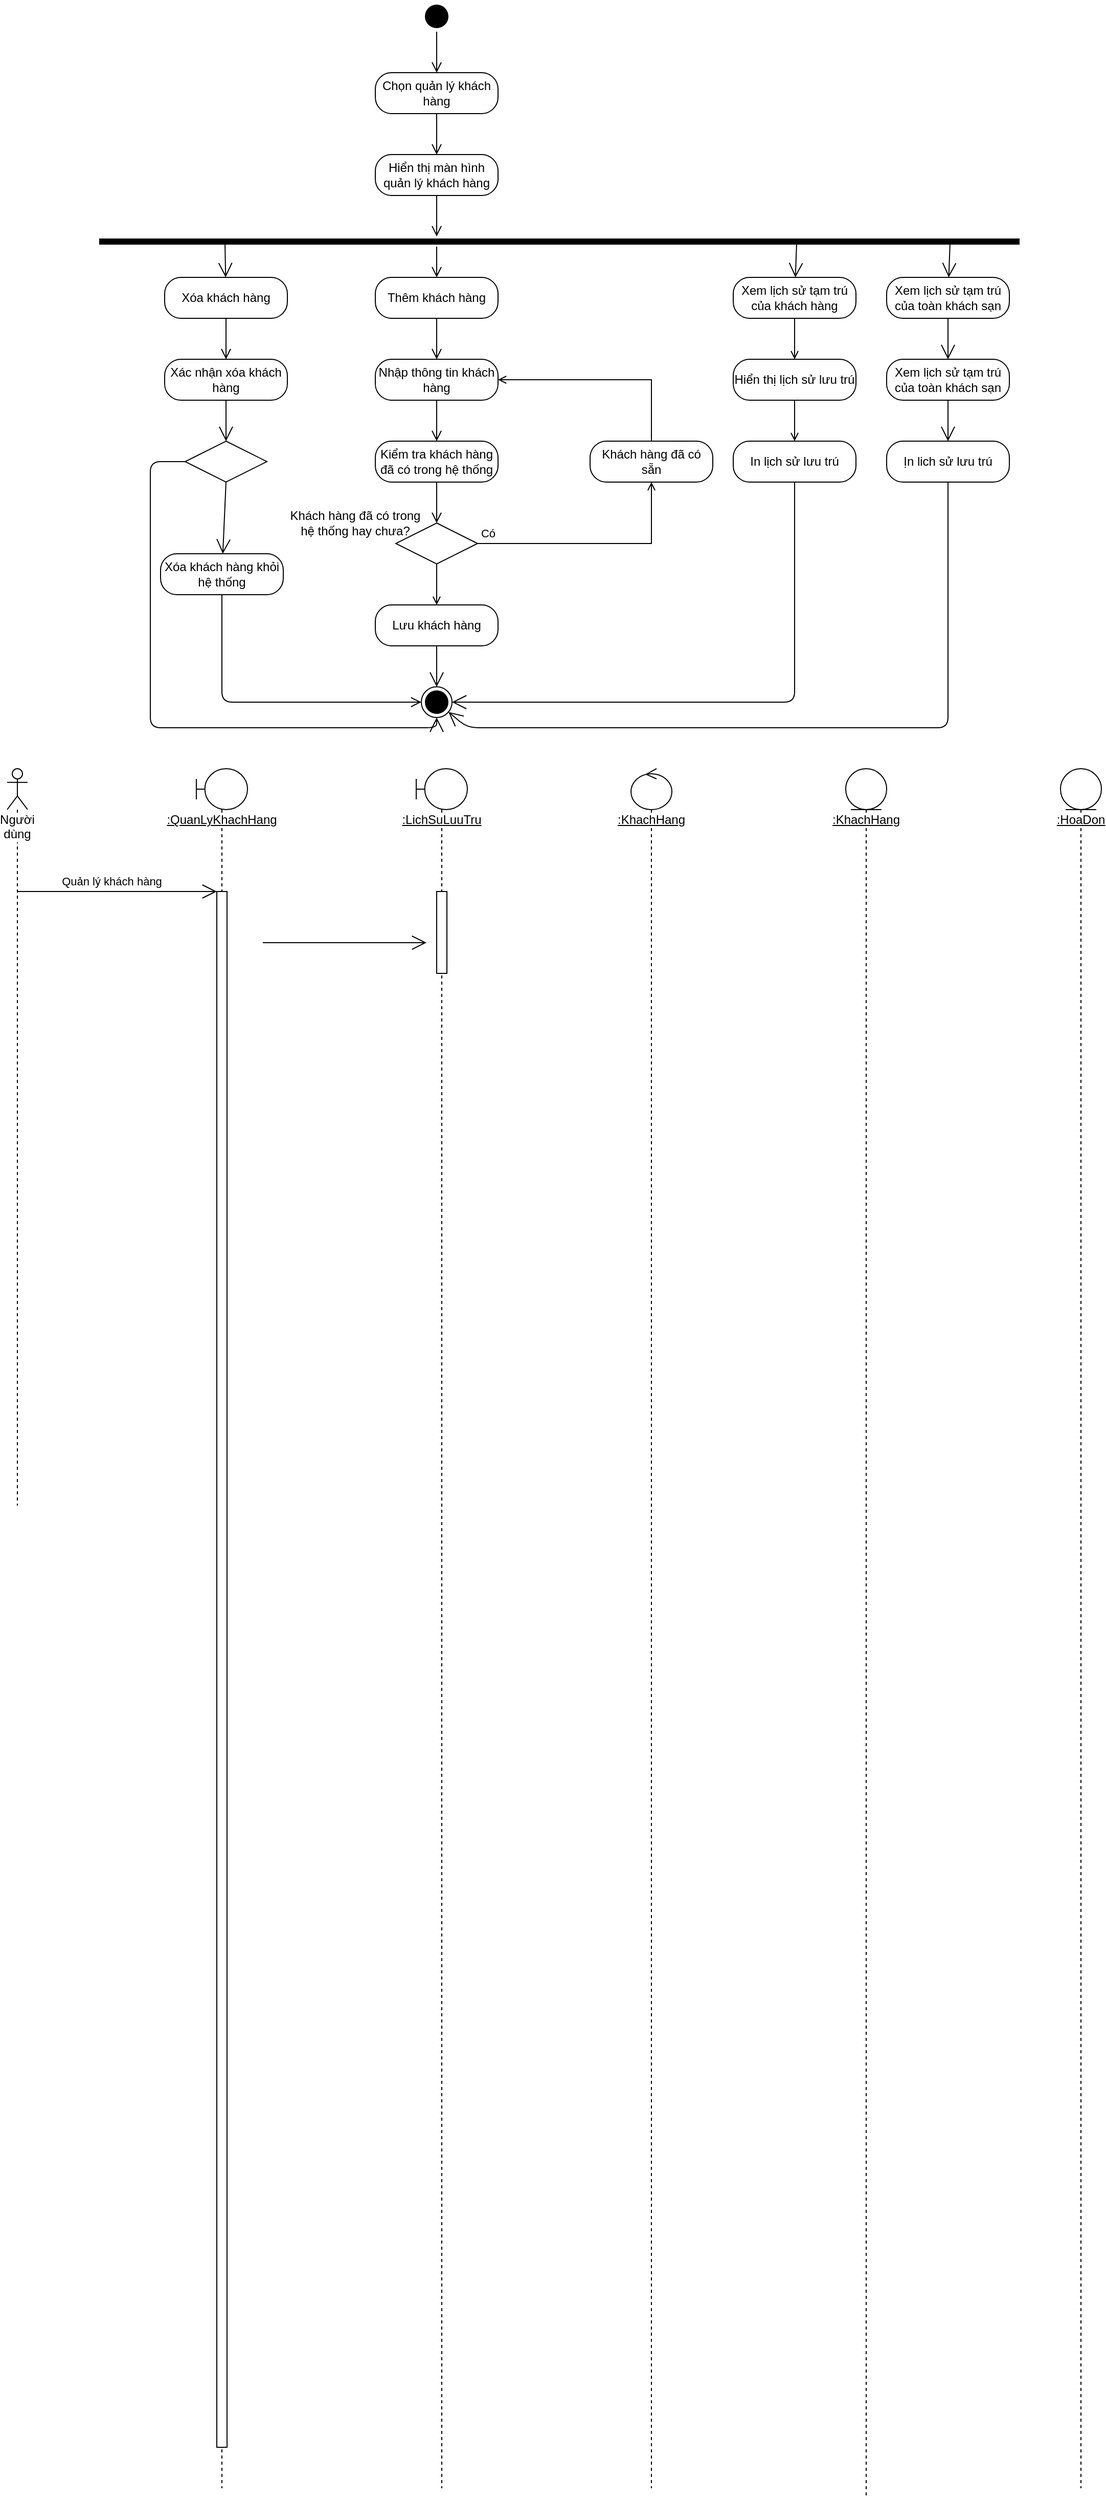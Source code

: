 <mxfile version="13.9.8" type="github">
  <diagram id="8TcdJ06bL4BQySNWVRu1" name="Page-1">
    <mxGraphModel dx="870" dy="1694" grid="1" gridSize="10" guides="1" tooltips="1" connect="1" arrows="1" fold="1" page="1" pageScale="1" pageWidth="850" pageHeight="1100" math="0" shadow="0">
      <root>
        <mxCell id="0" />
        <mxCell id="1" parent="0" />
        <mxCell id="poIl2KHi6eJKHSj6FBA4-1" value="Chọn quản lý khách hàng" style="rounded=1;whiteSpace=wrap;html=1;arcSize=40;fontColor=#000000;fillColor=#FFFFFF;" vertex="1" parent="1">
          <mxGeometry x="390" y="40" width="120" height="40" as="geometry" />
        </mxCell>
        <mxCell id="poIl2KHi6eJKHSj6FBA4-2" value="" style="edgeStyle=orthogonalEdgeStyle;html=1;verticalAlign=bottom;endArrow=open;endSize=8;" edge="1" source="poIl2KHi6eJKHSj6FBA4-1" parent="1" target="poIl2KHi6eJKHSj6FBA4-3">
          <mxGeometry relative="1" as="geometry">
            <mxPoint x="450" y="140" as="targetPoint" />
          </mxGeometry>
        </mxCell>
        <mxCell id="poIl2KHi6eJKHSj6FBA4-3" value="Hiển thị màn hình quản lý khách hàng" style="rounded=1;whiteSpace=wrap;html=1;arcSize=40;fontColor=#000000;fillColor=#FFFFFF;" vertex="1" parent="1">
          <mxGeometry x="390" y="120" width="120" height="40" as="geometry" />
        </mxCell>
        <mxCell id="poIl2KHi6eJKHSj6FBA4-4" value="" style="edgeStyle=orthogonalEdgeStyle;html=1;verticalAlign=bottom;endArrow=open;endSize=8;" edge="1" source="poIl2KHi6eJKHSj6FBA4-3" parent="1" target="poIl2KHi6eJKHSj6FBA4-9">
          <mxGeometry relative="1" as="geometry">
            <mxPoint x="450" y="210" as="targetPoint" />
            <Array as="points">
              <mxPoint x="450" y="190" />
              <mxPoint x="450" y="190" />
            </Array>
          </mxGeometry>
        </mxCell>
        <mxCell id="poIl2KHi6eJKHSj6FBA4-5" value="Nhập thông tin khách hàng" style="rounded=1;whiteSpace=wrap;html=1;arcSize=40;fontColor=#000000;fillColor=#FFFFFF;" vertex="1" parent="1">
          <mxGeometry x="390" y="320" width="120" height="40" as="geometry" />
        </mxCell>
        <mxCell id="poIl2KHi6eJKHSj6FBA4-6" value="" style="edgeStyle=orthogonalEdgeStyle;html=1;verticalAlign=bottom;endArrow=open;endSize=8;" edge="1" source="poIl2KHi6eJKHSj6FBA4-5" parent="1" target="poIl2KHi6eJKHSj6FBA4-7">
          <mxGeometry relative="1" as="geometry">
            <mxPoint x="450" y="460" as="targetPoint" />
          </mxGeometry>
        </mxCell>
        <mxCell id="poIl2KHi6eJKHSj6FBA4-7" value="Kiểm tra khách hàng đã có trong hệ thống" style="rounded=1;whiteSpace=wrap;html=1;arcSize=40;fontColor=#000000;fillColor=#FFFFFF;" vertex="1" parent="1">
          <mxGeometry x="390" y="400" width="120" height="40" as="geometry" />
        </mxCell>
        <mxCell id="poIl2KHi6eJKHSj6FBA4-8" value="" style="edgeStyle=orthogonalEdgeStyle;html=1;verticalAlign=bottom;endArrow=open;endSize=8;entryX=0.5;entryY=0;entryDx=0;entryDy=0;" edge="1" source="poIl2KHi6eJKHSj6FBA4-7" parent="1" target="poIl2KHi6eJKHSj6FBA4-15">
          <mxGeometry relative="1" as="geometry">
            <mxPoint x="450" y="500" as="targetPoint" />
          </mxGeometry>
        </mxCell>
        <mxCell id="poIl2KHi6eJKHSj6FBA4-9" value="" style="shape=line;html=1;strokeWidth=6;" vertex="1" parent="1">
          <mxGeometry x="120" y="200" width="900" height="10" as="geometry" />
        </mxCell>
        <mxCell id="poIl2KHi6eJKHSj6FBA4-10" value="" style="edgeStyle=orthogonalEdgeStyle;html=1;verticalAlign=bottom;endArrow=open;endSize=8;" edge="1" source="poIl2KHi6eJKHSj6FBA4-9" parent="1">
          <mxGeometry relative="1" as="geometry">
            <mxPoint x="450" y="240" as="targetPoint" />
            <Array as="points">
              <mxPoint x="450" y="210" />
              <mxPoint x="450" y="210" />
            </Array>
          </mxGeometry>
        </mxCell>
        <mxCell id="poIl2KHi6eJKHSj6FBA4-13" value="Thêm khách hàng" style="rounded=1;whiteSpace=wrap;html=1;arcSize=40;fontColor=#000000;fillColor=#FFFFFF;" vertex="1" parent="1">
          <mxGeometry x="390" y="240" width="120" height="40" as="geometry" />
        </mxCell>
        <mxCell id="poIl2KHi6eJKHSj6FBA4-14" value="" style="edgeStyle=orthogonalEdgeStyle;html=1;verticalAlign=bottom;endArrow=open;endSize=8;" edge="1" source="poIl2KHi6eJKHSj6FBA4-13" parent="1" target="poIl2KHi6eJKHSj6FBA4-5">
          <mxGeometry relative="1" as="geometry">
            <mxPoint x="450" y="340" as="targetPoint" />
          </mxGeometry>
        </mxCell>
        <mxCell id="poIl2KHi6eJKHSj6FBA4-17" style="edgeStyle=orthogonalEdgeStyle;rounded=0;orthogonalLoop=1;jettySize=auto;html=1;entryX=0.5;entryY=1;entryDx=0;entryDy=0;endArrow=open;endFill=0;" edge="1" parent="1" source="poIl2KHi6eJKHSj6FBA4-15" target="poIl2KHi6eJKHSj6FBA4-18">
          <mxGeometry relative="1" as="geometry">
            <mxPoint x="710" y="420" as="targetPoint" />
            <Array as="points">
              <mxPoint x="660" y="500" />
            </Array>
          </mxGeometry>
        </mxCell>
        <mxCell id="poIl2KHi6eJKHSj6FBA4-22" value="Có" style="edgeLabel;html=1;align=center;verticalAlign=middle;resizable=0;points=[];rotation=0;" vertex="1" connectable="0" parent="poIl2KHi6eJKHSj6FBA4-17">
          <mxGeometry x="-0.765" y="-3" relative="1" as="geometry">
            <mxPoint x="-17" y="-13" as="offset" />
          </mxGeometry>
        </mxCell>
        <mxCell id="poIl2KHi6eJKHSj6FBA4-15" value="" style="rhombus;whiteSpace=wrap;html=1;" vertex="1" parent="1">
          <mxGeometry x="410" y="480" width="80" height="40" as="geometry" />
        </mxCell>
        <mxCell id="poIl2KHi6eJKHSj6FBA4-16" value="Khách hàng đã có trong&lt;br&gt;hệ thống hay chưa?" style="text;html=1;align=center;verticalAlign=middle;resizable=0;points=[];autosize=1;" vertex="1" parent="1">
          <mxGeometry x="300" y="465" width="140" height="30" as="geometry" />
        </mxCell>
        <mxCell id="poIl2KHi6eJKHSj6FBA4-19" style="edgeStyle=orthogonalEdgeStyle;rounded=0;orthogonalLoop=1;jettySize=auto;html=1;entryX=1;entryY=0.5;entryDx=0;entryDy=0;endArrow=open;endFill=0;" edge="1" parent="1" source="poIl2KHi6eJKHSj6FBA4-18" target="poIl2KHi6eJKHSj6FBA4-5">
          <mxGeometry relative="1" as="geometry">
            <Array as="points">
              <mxPoint x="660" y="340" />
            </Array>
          </mxGeometry>
        </mxCell>
        <mxCell id="poIl2KHi6eJKHSj6FBA4-18" value="Khách hàng đã có sẵn" style="rounded=1;whiteSpace=wrap;html=1;arcSize=40;fontColor=#000000;fillColor=#FFFFFF;" vertex="1" parent="1">
          <mxGeometry x="600" y="400" width="120" height="40" as="geometry" />
        </mxCell>
        <mxCell id="poIl2KHi6eJKHSj6FBA4-20" style="edgeStyle=orthogonalEdgeStyle;rounded=0;orthogonalLoop=1;jettySize=auto;html=1;exitX=0.5;exitY=1;exitDx=0;exitDy=0;" edge="1" parent="1" source="poIl2KHi6eJKHSj6FBA4-18" target="poIl2KHi6eJKHSj6FBA4-18">
          <mxGeometry relative="1" as="geometry" />
        </mxCell>
        <mxCell id="poIl2KHi6eJKHSj6FBA4-21" value="Lưu khách hàng" style="rounded=1;whiteSpace=wrap;html=1;arcSize=40;fontColor=#000000;fillColor=#FFFFFF;" vertex="1" parent="1">
          <mxGeometry x="390" y="560" width="120" height="40" as="geometry" />
        </mxCell>
        <mxCell id="poIl2KHi6eJKHSj6FBA4-23" value="" style="endArrow=open;html=1;exitX=0.5;exitY=1;exitDx=0;exitDy=0;entryX=0.5;entryY=0;entryDx=0;entryDy=0;endFill=0;" edge="1" parent="1" source="poIl2KHi6eJKHSj6FBA4-15" target="poIl2KHi6eJKHSj6FBA4-21">
          <mxGeometry width="50" height="50" relative="1" as="geometry">
            <mxPoint x="760" y="610" as="sourcePoint" />
            <mxPoint x="810" y="560" as="targetPoint" />
          </mxGeometry>
        </mxCell>
        <mxCell id="poIl2KHi6eJKHSj6FBA4-24" value="" style="ellipse;html=1;shape=endState;fillColor=#000000;" vertex="1" parent="1">
          <mxGeometry x="435" y="640" width="30" height="30" as="geometry" />
        </mxCell>
        <mxCell id="poIl2KHi6eJKHSj6FBA4-25" value="" style="endArrow=open;endFill=1;endSize=12;html=1;exitX=0.5;exitY=1;exitDx=0;exitDy=0;" edge="1" parent="1" source="poIl2KHi6eJKHSj6FBA4-21" target="poIl2KHi6eJKHSj6FBA4-24">
          <mxGeometry width="160" relative="1" as="geometry">
            <mxPoint x="550" y="710" as="sourcePoint" />
            <mxPoint x="710" y="710" as="targetPoint" />
          </mxGeometry>
        </mxCell>
        <mxCell id="poIl2KHi6eJKHSj6FBA4-26" value="Xóa khách hàng" style="rounded=1;whiteSpace=wrap;html=1;arcSize=40;fontColor=#000000;fillColor=#FFFFFF;" vertex="1" parent="1">
          <mxGeometry x="184" y="240" width="120" height="40" as="geometry" />
        </mxCell>
        <mxCell id="poIl2KHi6eJKHSj6FBA4-27" value="" style="edgeStyle=orthogonalEdgeStyle;html=1;verticalAlign=bottom;endArrow=open;endSize=8;" edge="1" source="poIl2KHi6eJKHSj6FBA4-26" parent="1">
          <mxGeometry relative="1" as="geometry">
            <mxPoint x="244" y="320" as="targetPoint" />
          </mxGeometry>
        </mxCell>
        <mxCell id="poIl2KHi6eJKHSj6FBA4-28" value="" style="endArrow=open;endFill=1;endSize=12;html=1;" edge="1" parent="1" target="poIl2KHi6eJKHSj6FBA4-26">
          <mxGeometry width="160" relative="1" as="geometry">
            <mxPoint x="243" y="206" as="sourcePoint" />
            <mxPoint x="330" y="450" as="targetPoint" />
          </mxGeometry>
        </mxCell>
        <mxCell id="poIl2KHi6eJKHSj6FBA4-29" value="Xác nhận xóa khách hàng" style="rounded=1;whiteSpace=wrap;html=1;arcSize=40;fontColor=#000000;fillColor=#FFFFFF;" vertex="1" parent="1">
          <mxGeometry x="184" y="320" width="120" height="40" as="geometry" />
        </mxCell>
        <mxCell id="poIl2KHi6eJKHSj6FBA4-30" value="" style="endArrow=open;endFill=1;endSize=12;html=1;exitX=0.5;exitY=1;exitDx=0;exitDy=0;entryX=0.5;entryY=0;entryDx=0;entryDy=0;" edge="1" parent="1" source="poIl2KHi6eJKHSj6FBA4-29" target="poIl2KHi6eJKHSj6FBA4-31">
          <mxGeometry width="160" relative="1" as="geometry">
            <mxPoint x="210" y="500" as="sourcePoint" />
            <mxPoint x="244" y="400" as="targetPoint" />
          </mxGeometry>
        </mxCell>
        <mxCell id="poIl2KHi6eJKHSj6FBA4-31" value="" style="rhombus;whiteSpace=wrap;html=1;" vertex="1" parent="1">
          <mxGeometry x="204" y="400" width="80" height="40" as="geometry" />
        </mxCell>
        <mxCell id="poIl2KHi6eJKHSj6FBA4-32" value="" style="endArrow=open;endFill=1;endSize=12;html=1;exitX=0;exitY=0.5;exitDx=0;exitDy=0;entryX=0.5;entryY=1;entryDx=0;entryDy=0;" edge="1" parent="1" source="poIl2KHi6eJKHSj6FBA4-31" target="poIl2KHi6eJKHSj6FBA4-24">
          <mxGeometry width="160" relative="1" as="geometry">
            <mxPoint x="80" y="520" as="sourcePoint" />
            <mxPoint x="50" y="540" as="targetPoint" />
            <Array as="points">
              <mxPoint x="170" y="420" />
              <mxPoint x="170" y="680" />
              <mxPoint x="450" y="680" />
            </Array>
          </mxGeometry>
        </mxCell>
        <mxCell id="poIl2KHi6eJKHSj6FBA4-33" value="Xóa khách hàng khỏi hệ thống" style="rounded=1;whiteSpace=wrap;html=1;arcSize=40;fontColor=#000000;fillColor=#FFFFFF;" vertex="1" parent="1">
          <mxGeometry x="180" y="510" width="120" height="40" as="geometry" />
        </mxCell>
        <mxCell id="poIl2KHi6eJKHSj6FBA4-34" value="" style="edgeStyle=orthogonalEdgeStyle;html=1;verticalAlign=bottom;endArrow=open;endSize=8;" edge="1" source="poIl2KHi6eJKHSj6FBA4-33" parent="1" target="poIl2KHi6eJKHSj6FBA4-24">
          <mxGeometry relative="1" as="geometry">
            <mxPoint x="170" y="610" as="targetPoint" />
            <Array as="points">
              <mxPoint x="240" y="655" />
            </Array>
          </mxGeometry>
        </mxCell>
        <mxCell id="poIl2KHi6eJKHSj6FBA4-35" value="" style="endArrow=open;endFill=1;endSize=12;html=1;exitX=0.5;exitY=1;exitDx=0;exitDy=0;" edge="1" parent="1" source="poIl2KHi6eJKHSj6FBA4-31" target="poIl2KHi6eJKHSj6FBA4-33">
          <mxGeometry width="160" relative="1" as="geometry">
            <mxPoint x="320" y="460" as="sourcePoint" />
            <mxPoint x="480" y="460" as="targetPoint" />
          </mxGeometry>
        </mxCell>
        <mxCell id="poIl2KHi6eJKHSj6FBA4-36" value="" style="endArrow=open;endFill=1;endSize=12;html=1;" edge="1" parent="1" target="poIl2KHi6eJKHSj6FBA4-37">
          <mxGeometry width="160" relative="1" as="geometry">
            <mxPoint x="802" y="207" as="sourcePoint" />
            <mxPoint x="817" y="240" as="targetPoint" />
          </mxGeometry>
        </mxCell>
        <mxCell id="poIl2KHi6eJKHSj6FBA4-39" style="edgeStyle=orthogonalEdgeStyle;rounded=0;orthogonalLoop=1;jettySize=auto;html=1;exitX=0.5;exitY=1;exitDx=0;exitDy=0;endArrow=open;endFill=0;" edge="1" parent="1" source="poIl2KHi6eJKHSj6FBA4-37" target="poIl2KHi6eJKHSj6FBA4-38">
          <mxGeometry relative="1" as="geometry">
            <mxPoint x="800" y="322.5" as="targetPoint" />
          </mxGeometry>
        </mxCell>
        <mxCell id="poIl2KHi6eJKHSj6FBA4-37" value="Xem lịch sử tạm trú của khách hàng" style="rounded=1;whiteSpace=wrap;html=1;arcSize=40;fontColor=#000000;fillColor=#FFFFFF;" vertex="1" parent="1">
          <mxGeometry x="740" y="240" width="120" height="40" as="geometry" />
        </mxCell>
        <mxCell id="poIl2KHi6eJKHSj6FBA4-43" style="edgeStyle=orthogonalEdgeStyle;rounded=0;orthogonalLoop=1;jettySize=auto;html=1;endArrow=open;endFill=0;" edge="1" parent="1" source="poIl2KHi6eJKHSj6FBA4-38" target="poIl2KHi6eJKHSj6FBA4-41">
          <mxGeometry relative="1" as="geometry" />
        </mxCell>
        <mxCell id="poIl2KHi6eJKHSj6FBA4-38" value="Hiển thị lịch sử lưu trú" style="rounded=1;whiteSpace=wrap;html=1;arcSize=40;fontColor=#000000;fillColor=#FFFFFF;" vertex="1" parent="1">
          <mxGeometry x="740" y="320" width="120" height="40" as="geometry" />
        </mxCell>
        <mxCell id="poIl2KHi6eJKHSj6FBA4-41" value="In lịch sử lưu trú" style="rounded=1;whiteSpace=wrap;html=1;arcSize=40;fontColor=#000000;fillColor=#FFFFFF;" vertex="1" parent="1">
          <mxGeometry x="740" y="400" width="120" height="40" as="geometry" />
        </mxCell>
        <mxCell id="poIl2KHi6eJKHSj6FBA4-44" value="" style="endArrow=open;endFill=1;endSize=12;html=1;exitX=0.5;exitY=1;exitDx=0;exitDy=0;" edge="1" parent="1" source="poIl2KHi6eJKHSj6FBA4-41" target="poIl2KHi6eJKHSj6FBA4-24">
          <mxGeometry width="160" relative="1" as="geometry">
            <mxPoint x="840" y="550" as="sourcePoint" />
            <mxPoint x="1000" y="550" as="targetPoint" />
            <Array as="points">
              <mxPoint x="800" y="655" />
            </Array>
          </mxGeometry>
        </mxCell>
        <mxCell id="poIl2KHi6eJKHSj6FBA4-45" value="Xem lịch sử tạm trú của toàn khách sạn" style="rounded=1;whiteSpace=wrap;html=1;arcSize=40;fontColor=#000000;fillColor=#FFFFFF;" vertex="1" parent="1">
          <mxGeometry x="890" y="240" width="120" height="40" as="geometry" />
        </mxCell>
        <mxCell id="poIl2KHi6eJKHSj6FBA4-46" value="" style="endArrow=open;endFill=1;endSize=12;html=1;" edge="1" parent="1" target="poIl2KHi6eJKHSj6FBA4-45">
          <mxGeometry width="160" relative="1" as="geometry">
            <mxPoint x="952" y="206" as="sourcePoint" />
            <mxPoint x="1090" y="410" as="targetPoint" />
          </mxGeometry>
        </mxCell>
        <mxCell id="poIl2KHi6eJKHSj6FBA4-47" value="Xem lịch sử tạm trú của toàn khách sạn" style="rounded=1;whiteSpace=wrap;html=1;arcSize=40;fontColor=#000000;fillColor=#FFFFFF;" vertex="1" parent="1">
          <mxGeometry x="890" y="320" width="120" height="40" as="geometry" />
        </mxCell>
        <mxCell id="poIl2KHi6eJKHSj6FBA4-48" value="" style="endArrow=open;endFill=1;endSize=12;html=1;" edge="1" parent="1" source="poIl2KHi6eJKHSj6FBA4-45" target="poIl2KHi6eJKHSj6FBA4-47">
          <mxGeometry width="160" relative="1" as="geometry">
            <mxPoint x="910" y="440" as="sourcePoint" />
            <mxPoint x="1070" y="440" as="targetPoint" />
          </mxGeometry>
        </mxCell>
        <mxCell id="poIl2KHi6eJKHSj6FBA4-49" value="" style="endArrow=open;endFill=1;endSize=12;html=1;" edge="1" parent="1" source="poIl2KHi6eJKHSj6FBA4-47" target="poIl2KHi6eJKHSj6FBA4-50">
          <mxGeometry width="160" relative="1" as="geometry">
            <mxPoint x="970" y="510" as="sourcePoint" />
            <mxPoint x="950" y="400" as="targetPoint" />
          </mxGeometry>
        </mxCell>
        <mxCell id="poIl2KHi6eJKHSj6FBA4-50" value="Ịn lich sử lưu trú" style="rounded=1;whiteSpace=wrap;html=1;arcSize=40;fontColor=#000000;fillColor=#FFFFFF;" vertex="1" parent="1">
          <mxGeometry x="890" y="400" width="120" height="40" as="geometry" />
        </mxCell>
        <mxCell id="poIl2KHi6eJKHSj6FBA4-51" value="" style="endArrow=open;endFill=1;endSize=12;html=1;" edge="1" parent="1" source="poIl2KHi6eJKHSj6FBA4-50" target="poIl2KHi6eJKHSj6FBA4-24">
          <mxGeometry width="160" relative="1" as="geometry">
            <mxPoint x="960" y="580" as="sourcePoint" />
            <mxPoint x="1120" y="580" as="targetPoint" />
            <Array as="points">
              <mxPoint x="950" y="680" />
              <mxPoint x="480" y="680" />
            </Array>
          </mxGeometry>
        </mxCell>
        <mxCell id="poIl2KHi6eJKHSj6FBA4-56" value="" style="ellipse;html=1;shape=startState;fillColor=#000000;" vertex="1" parent="1">
          <mxGeometry x="435" y="-30" width="30" height="30" as="geometry" />
        </mxCell>
        <mxCell id="poIl2KHi6eJKHSj6FBA4-57" value="" style="edgeStyle=orthogonalEdgeStyle;html=1;verticalAlign=bottom;endArrow=open;endSize=8;" edge="1" source="poIl2KHi6eJKHSj6FBA4-56" parent="1" target="poIl2KHi6eJKHSj6FBA4-1">
          <mxGeometry relative="1" as="geometry">
            <mxPoint x="455" y="20" as="targetPoint" />
          </mxGeometry>
        </mxCell>
        <mxCell id="poIl2KHi6eJKHSj6FBA4-58" value="Người dùng" style="shape=umlLifeline;participant=umlActor;perimeter=lifelinePerimeter;whiteSpace=wrap;html=1;container=1;collapsible=0;recursiveResize=0;verticalAlign=top;spacingTop=36;outlineConnect=0;strokeColor=#000000;fillColor=#FFFFFF;labelBackgroundColor=#ffffff;" vertex="1" parent="1">
          <mxGeometry x="30" y="720" width="20" height="720" as="geometry" />
        </mxCell>
        <mxCell id="poIl2KHi6eJKHSj6FBA4-59" value=":QuanLyKhachHang" style="shape=umlLifeline;participant=umlBoundary;perimeter=lifelinePerimeter;whiteSpace=wrap;html=1;container=1;collapsible=0;recursiveResize=0;verticalAlign=top;spacingTop=36;outlineConnect=0;labelBackgroundColor=#ffffff;strokeColor=#000000;fillColor=#FFFFFF;fontStyle=4" vertex="1" parent="1">
          <mxGeometry x="215" y="720" width="50" height="1680" as="geometry" />
        </mxCell>
        <mxCell id="poIl2KHi6eJKHSj6FBA4-65" value="" style="html=1;points=[];perimeter=orthogonalPerimeter;labelBackgroundColor=#ffffff;strokeColor=#000000;fillColor=#FFFFFF;" vertex="1" parent="poIl2KHi6eJKHSj6FBA4-59">
          <mxGeometry x="20" y="120" width="10" height="1520" as="geometry" />
        </mxCell>
        <mxCell id="poIl2KHi6eJKHSj6FBA4-60" value=":LichSuLuuTru" style="shape=umlLifeline;participant=umlBoundary;perimeter=lifelinePerimeter;whiteSpace=wrap;html=1;container=1;collapsible=0;recursiveResize=0;verticalAlign=top;spacingTop=36;outlineConnect=0;labelBackgroundColor=#ffffff;strokeColor=#000000;fillColor=#FFFFFF;fontStyle=4" vertex="1" parent="1">
          <mxGeometry x="430" y="720" width="50" height="1680" as="geometry" />
        </mxCell>
        <mxCell id="poIl2KHi6eJKHSj6FBA4-64" value="" style="html=1;points=[];perimeter=orthogonalPerimeter;labelBackgroundColor=#ffffff;strokeColor=#000000;fillColor=#FFFFFF;" vertex="1" parent="poIl2KHi6eJKHSj6FBA4-60">
          <mxGeometry x="20" y="120" width="10" height="80" as="geometry" />
        </mxCell>
        <mxCell id="poIl2KHi6eJKHSj6FBA4-61" value="&lt;u&gt;:KhachHang&lt;/u&gt;" style="shape=umlLifeline;participant=umlControl;perimeter=lifelinePerimeter;whiteSpace=wrap;html=1;container=1;collapsible=0;recursiveResize=0;verticalAlign=top;spacingTop=36;outlineConnect=0;labelBackgroundColor=#ffffff;strokeColor=#000000;fillColor=#FFFFFF;" vertex="1" parent="1">
          <mxGeometry x="640" y="720" width="40" height="1680" as="geometry" />
        </mxCell>
        <mxCell id="poIl2KHi6eJKHSj6FBA4-62" value=":KhachHang" style="shape=umlLifeline;participant=umlEntity;perimeter=lifelinePerimeter;whiteSpace=wrap;html=1;container=1;collapsible=0;recursiveResize=0;verticalAlign=top;spacingTop=36;outlineConnect=0;labelBackgroundColor=#ffffff;strokeColor=#000000;fillColor=#FFFFFF;fontStyle=4" vertex="1" parent="1">
          <mxGeometry x="850" y="720" width="40" height="1690" as="geometry" />
        </mxCell>
        <mxCell id="poIl2KHi6eJKHSj6FBA4-63" value=":HoaDon" style="shape=umlLifeline;participant=umlEntity;perimeter=lifelinePerimeter;whiteSpace=wrap;html=1;container=1;collapsible=0;recursiveResize=0;verticalAlign=top;spacingTop=36;outlineConnect=0;labelBackgroundColor=#ffffff;strokeColor=#000000;fillColor=#FFFFFF;fontStyle=4" vertex="1" parent="1">
          <mxGeometry x="1060" y="720" width="40" height="1680" as="geometry" />
        </mxCell>
        <mxCell id="poIl2KHi6eJKHSj6FBA4-66" value="Quản lý khách hàng" style="endArrow=open;endFill=1;endSize=12;html=1;strokeColor=#000000;" edge="1" parent="1" source="poIl2KHi6eJKHSj6FBA4-58" target="poIl2KHi6eJKHSj6FBA4-65">
          <mxGeometry x="-0.074" y="10" width="160" relative="1" as="geometry">
            <mxPoint x="90" y="870" as="sourcePoint" />
            <mxPoint x="220" y="870" as="targetPoint" />
            <Array as="points">
              <mxPoint x="190" y="840" />
            </Array>
            <mxPoint x="1" as="offset" />
          </mxGeometry>
        </mxCell>
        <mxCell id="poIl2KHi6eJKHSj6FBA4-67" value="" style="endArrow=open;endFill=1;endSize=12;html=1;strokeColor=#000000;" edge="1" parent="1">
          <mxGeometry width="160" relative="1" as="geometry">
            <mxPoint x="280" y="890" as="sourcePoint" />
            <mxPoint x="440" y="890" as="targetPoint" />
          </mxGeometry>
        </mxCell>
      </root>
    </mxGraphModel>
  </diagram>
</mxfile>

